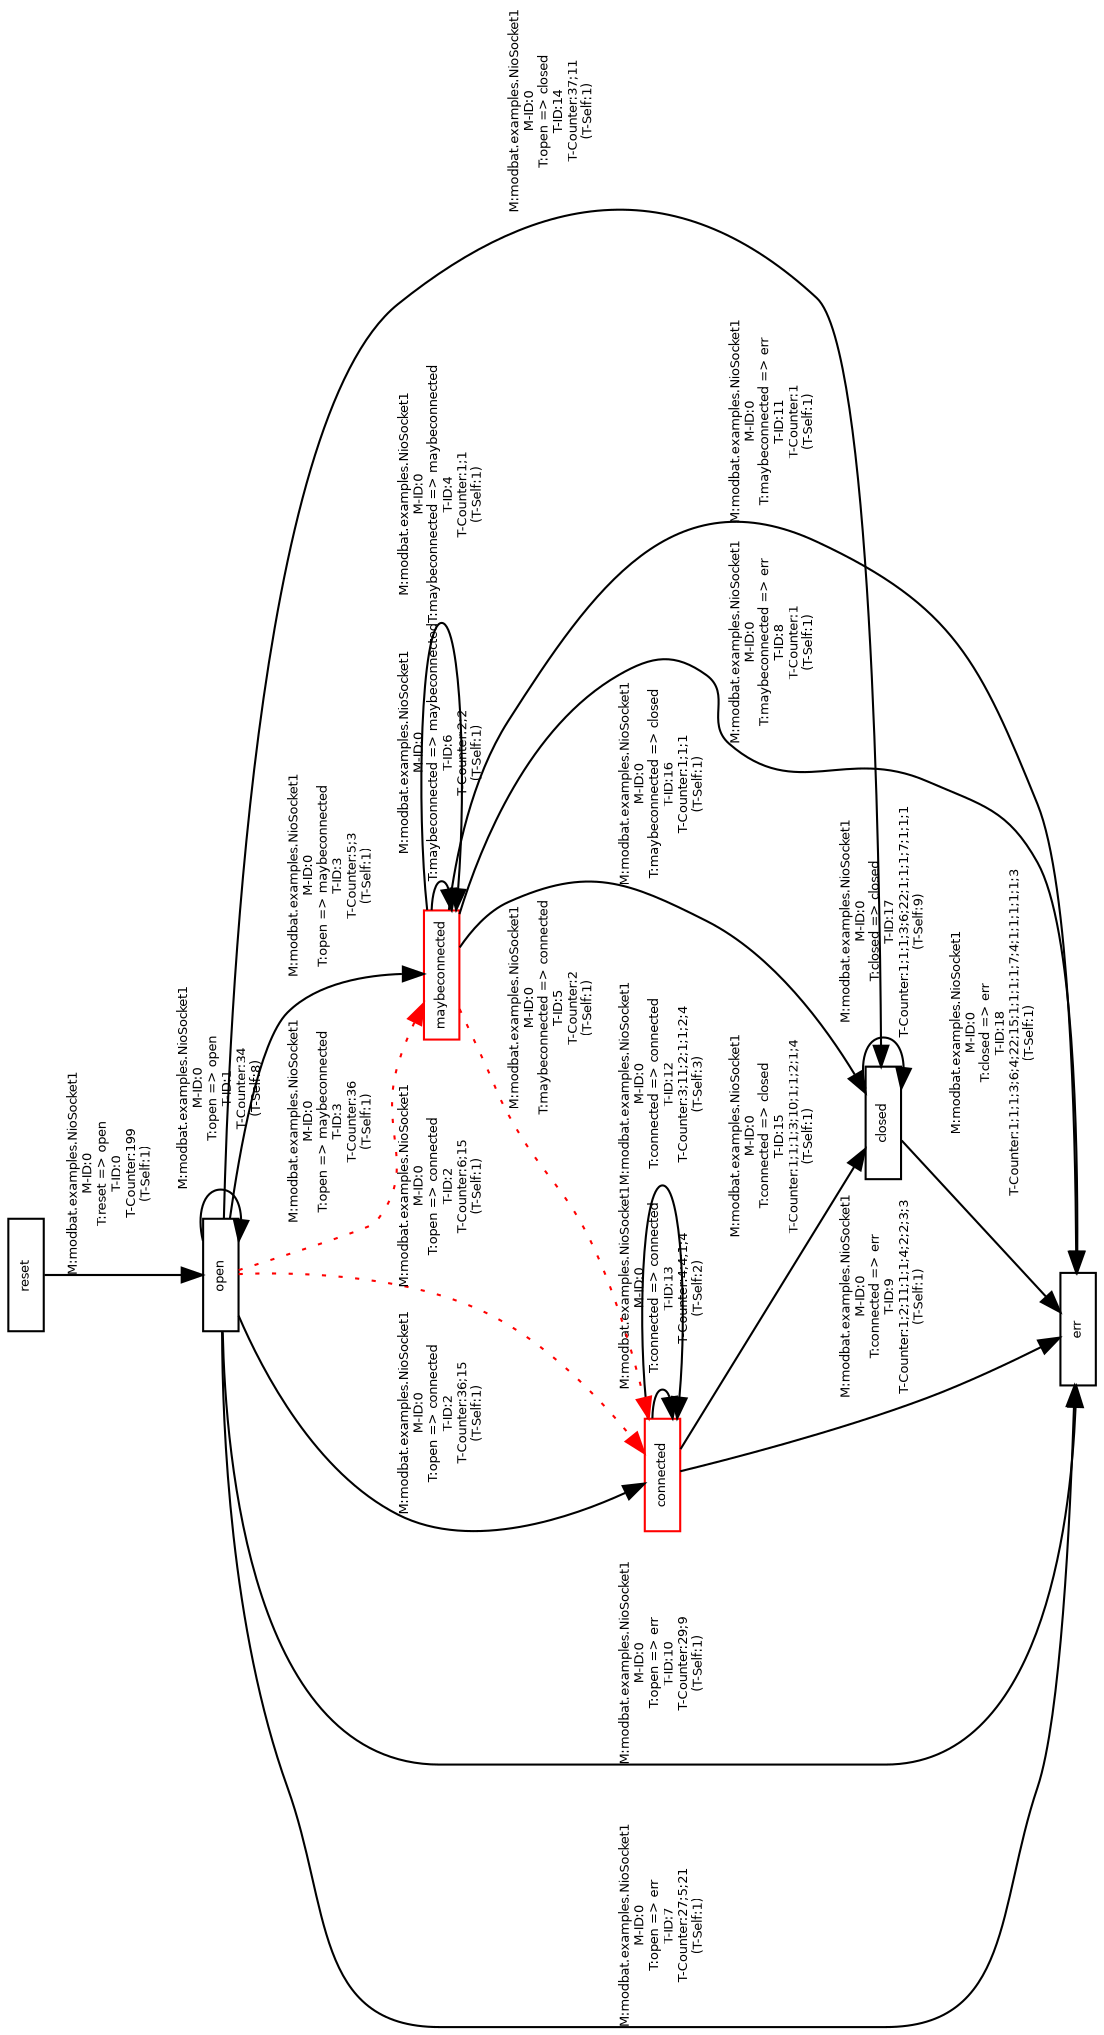 digraph model {
  orientation = landscape;
  graph [ rankdir = "TB", ranksep="0.3", nodesep="0.2" ];
  node [ fontname = "Helvetica", fontsize="6.0", shape="box", margin="0.07", height="0.1" ];
  edge [ fontname = "Helvetica", fontsize="6.0", margin="0.05" ];
  reset->open[label = "M:modbat.examples.NioSocket1\nM-ID:0\nT:reset => open\nT-ID:0\nT-Counter:199\n(T-Self:1)"];
  open->connected[label = "M:modbat.examples.NioSocket1\nM-ID:0\nT:open => connected\nT-ID:2\nT-Counter:36;15\n(T-Self:1)"];
  connected->connected[label = "M:modbat.examples.NioSocket1\nM-ID:0\nT:connected => connected\nT-ID:13\nT-Counter:4;4;1;4\n(T-Self:2)"];
  connected->err[label = "M:modbat.examples.NioSocket1\nM-ID:0\nT:connected => err\nT-ID:9\nT-Counter:1;2;11;1;1;4;2;2;3;3\n(T-Self:1)"];
  connected->connected[label = "M:modbat.examples.NioSocket1\nM-ID:0\nT:connected => connected\nT-ID:12\nT-Counter:3;11;2;1;1;2;4\n(T-Self:3)"];
  connected->closed[label = "M:modbat.examples.NioSocket1\nM-ID:0\nT:connected => closed\nT-ID:15\nT-Counter:1;1;1;3;10;1;1;2;1;4\n(T-Self:1)"];
  closed->closed[label = "M:modbat.examples.NioSocket1\nM-ID:0\nT:closed => closed\nT-ID:17\nT-Counter:1;1;1;3;6;22;1;1;1;7;1;1;1\n(T-Self:9)"];
  closed->err[label = "M:modbat.examples.NioSocket1\nM-ID:0\nT:closed => err\nT-ID:18\nT-Counter:1;1;1;3;6;4;22;15;1;1;1;1;7;4;1;1;1;1;1;3\n(T-Self:1)"];
  open->closed[label = "M:modbat.examples.NioSocket1\nM-ID:0\nT:open => closed\nT-ID:14\nT-Counter:37;11\n(T-Self:1)"];
  open->err[label = "M:modbat.examples.NioSocket1\nM-ID:0\nT:open => err\nT-ID:7\nT-Counter:27;5;21\n(T-Self:1)"];
  open->err[label = "M:modbat.examples.NioSocket1\nM-ID:0\nT:open => err\nT-ID:10\nT-Counter:29;9\n(T-Self:1)"];
  open->open[label = "M:modbat.examples.NioSocket1\nM-ID:0\nT:open => open\nT-ID:1\nT-Counter:34\n(T-Self:8)"];
connected[color=red];
  open->connected[style=dotted, color=red,label = "M:modbat.examples.NioSocket1\nM-ID:0\nT:open => connected\nT-ID:2\nT-Counter:6;15\n(T-Self:1)"];
  open->maybeconnected[label = "M:modbat.examples.NioSocket1\nM-ID:0\nT:open => maybeconnected\nT-ID:3\nT-Counter:5;3\n(T-Self:1)"];
connected[color=red];
  maybeconnected->connected[style=dotted, color=red,label = "M:modbat.examples.NioSocket1\nM-ID:0\nT:maybeconnected => connected\nT-ID:5\nT-Counter:2\n(T-Self:1)"];
  maybeconnected->maybeconnected[label = "M:modbat.examples.NioSocket1\nM-ID:0\nT:maybeconnected => maybeconnected\nT-ID:6\nT-Counter:2;2\n(T-Self:1)"];
  maybeconnected->maybeconnected[label = "M:modbat.examples.NioSocket1\nM-ID:0\nT:maybeconnected => maybeconnected\nT-ID:4\nT-Counter:1;1\n(T-Self:1)"];
  maybeconnected->closed[label = "M:modbat.examples.NioSocket1\nM-ID:0\nT:maybeconnected => closed\nT-ID:16\nT-Counter:1;1;1\n(T-Self:1)"];
  maybeconnected->err[label = "M:modbat.examples.NioSocket1\nM-ID:0\nT:maybeconnected => err\nT-ID:8\nT-Counter:1\n(T-Self:1)"];
  maybeconnected->err[label = "M:modbat.examples.NioSocket1\nM-ID:0\nT:maybeconnected => err\nT-ID:11\nT-Counter:1\n(T-Self:1)"];
maybeconnected[color=red];
  open->maybeconnected[style=dotted, color=red,label = "M:modbat.examples.NioSocket1\nM-ID:0\nT:open => maybeconnected\nT-ID:3\nT-Counter:36\n(T-Self:1)"];
}
